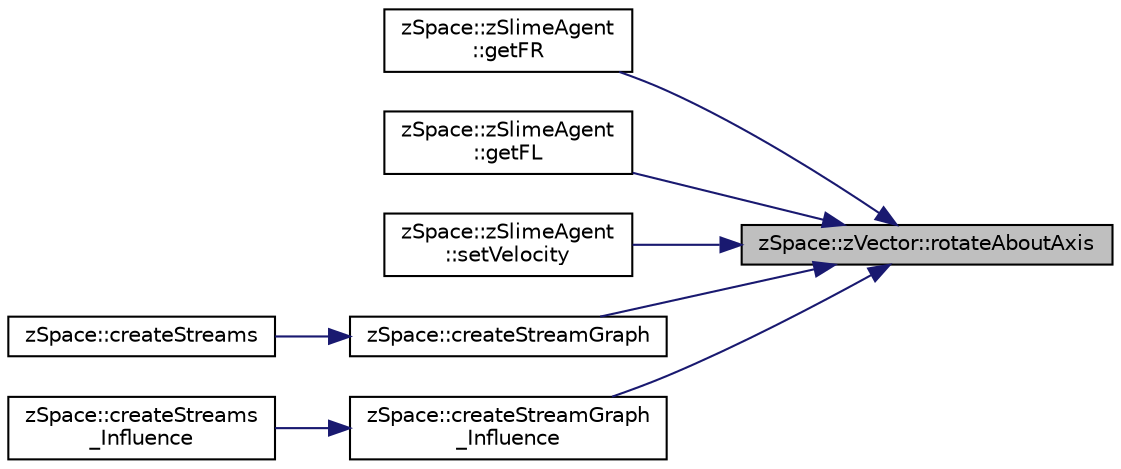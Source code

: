 digraph "zSpace::zVector::rotateAboutAxis"
{
 // LATEX_PDF_SIZE
  edge [fontname="Helvetica",fontsize="10",labelfontname="Helvetica",labelfontsize="10"];
  node [fontname="Helvetica",fontsize="10",shape=record];
  rankdir="RL";
  Node219 [label="zSpace::zVector::rotateAboutAxis",height=0.2,width=0.4,color="black", fillcolor="grey75", style="filled", fontcolor="black",tooltip="This method returns the rotated vector of the current vector about an input axis by the the input ang..."];
  Node219 -> Node220 [dir="back",color="midnightblue",fontsize="10",style="solid",fontname="Helvetica"];
  Node220 [label="zSpace::zSlimeAgent\l::getFR",height=0.2,width=0.4,color="black", fillcolor="white", style="filled",URL="$classz_space_1_1z_slime_agent.html#ace23635415c5d643472f6bebec157ba2",tooltip="This method returns the forward right direction for the agent."];
  Node219 -> Node221 [dir="back",color="midnightblue",fontsize="10",style="solid",fontname="Helvetica"];
  Node221 [label="zSpace::zSlimeAgent\l::getFL",height=0.2,width=0.4,color="black", fillcolor="white", style="filled",URL="$classz_space_1_1z_slime_agent.html#a79ef55a80bfd78b14436e251f97ab5a4",tooltip="This method returns the forward left direction for the agent."];
  Node219 -> Node222 [dir="back",color="midnightblue",fontsize="10",style="solid",fontname="Helvetica"];
  Node222 [label="zSpace::zSlimeAgent\l::setVelocity",height=0.2,width=0.4,color="black", fillcolor="white", style="filled",URL="$classz_space_1_1z_slime_agent.html#a6a54fd438bcec1fadabdcfbf31335e81",tooltip="This method returns the direction for the agent based on input values of F, Fr and FL."];
  Node219 -> Node223 [dir="back",color="midnightblue",fontsize="10",style="solid",fontname="Helvetica"];
  Node223 [label="zSpace::createStreamGraph",height=0.2,width=0.4,color="black", fillcolor="white", style="filled",URL="$group__z_stream_lines2_d.html#gad24d0e4376c42b67789e08cdf76085b6",tooltip="This method creates a single stream line as a graph."];
  Node223 -> Node224 [dir="back",color="midnightblue",fontsize="10",style="solid",fontname="Helvetica"];
  Node224 [label="zSpace::createStreams",height=0.2,width=0.4,color="black", fillcolor="white", style="filled",URL="$group__z_stream_lines2_d.html#ga0021c3f38461af2249546285b2a40c03",tooltip="This method creates the stream lines and stores them as a graph."];
  Node219 -> Node225 [dir="back",color="midnightblue",fontsize="10",style="solid",fontname="Helvetica"];
  Node225 [label="zSpace::createStreamGraph\l_Influence",height=0.2,width=0.4,color="black", fillcolor="white", style="filled",URL="$group__z_stream_lines2_d.html#ga0e2b7e6ec73859eb8291d10b826a64fc",tooltip="This method creates a single stream line as a graph."];
  Node225 -> Node226 [dir="back",color="midnightblue",fontsize="10",style="solid",fontname="Helvetica"];
  Node226 [label="zSpace::createStreams\l_Influence",height=0.2,width=0.4,color="black", fillcolor="white", style="filled",URL="$group__z_stream_lines2_d.html#ga6cbceb22b0a8b3764486c381db97fc22",tooltip="This method creates the stream lines and stores them as a graph."];
}
